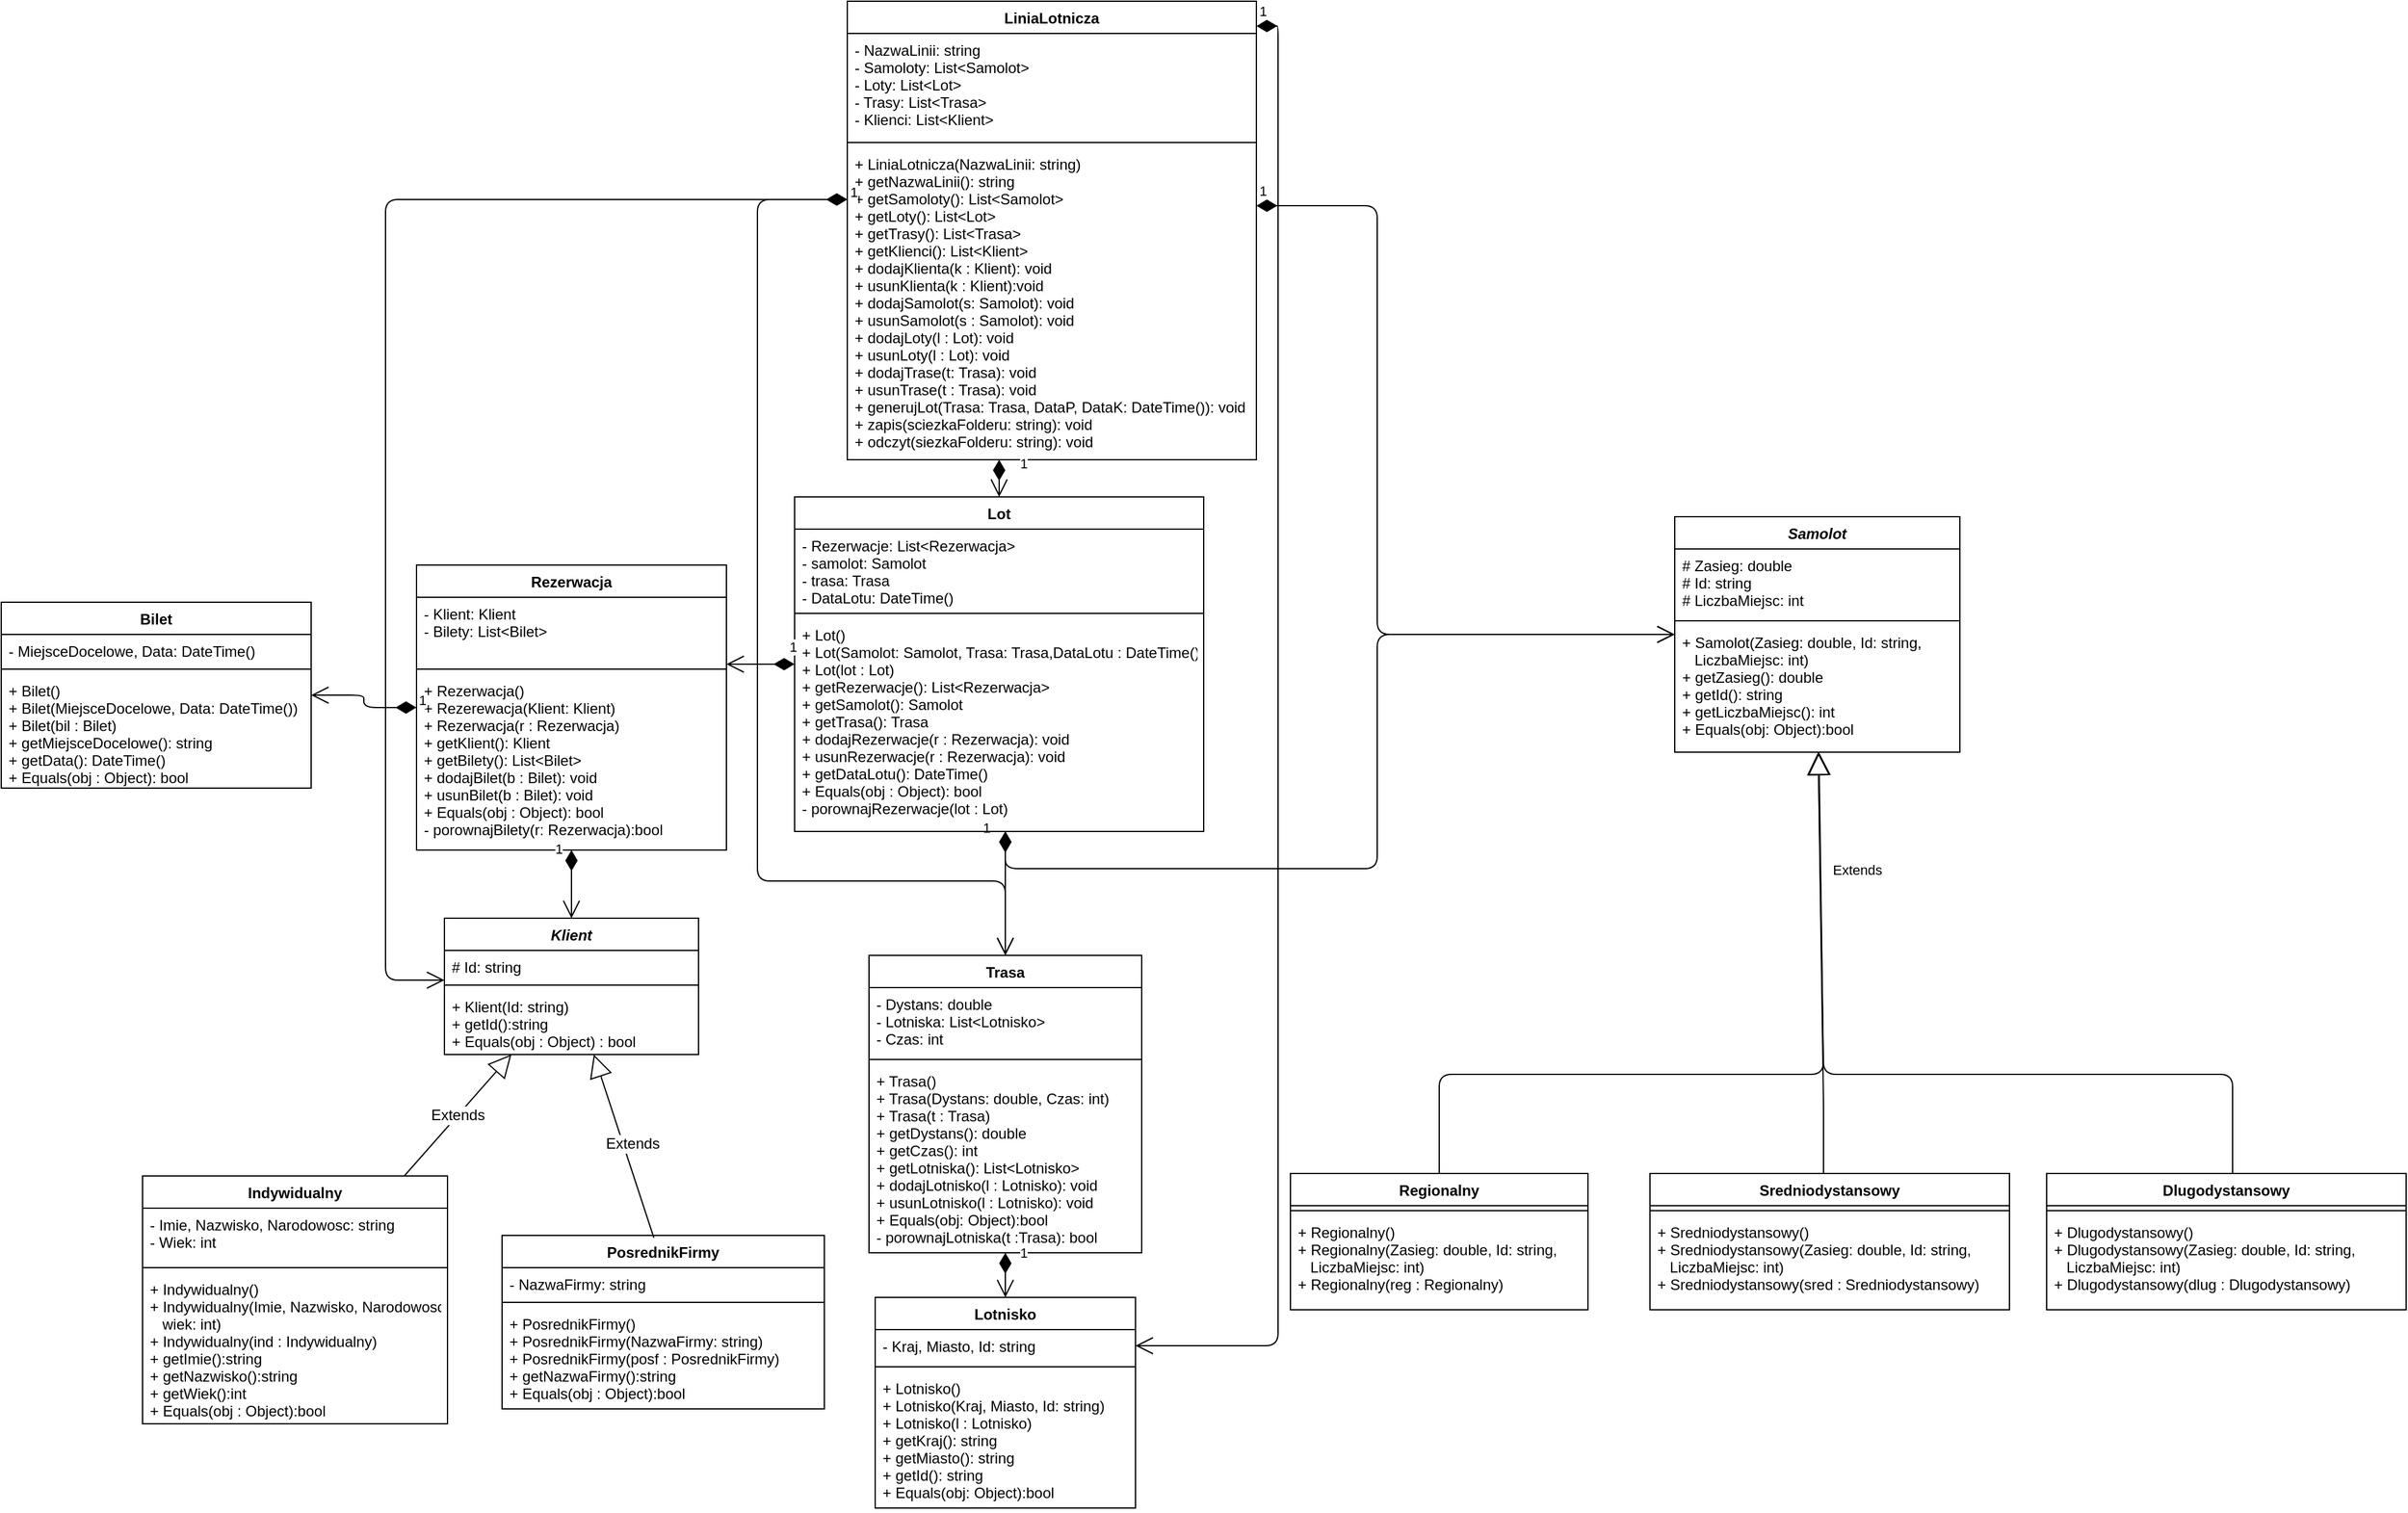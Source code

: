 <mxfile version="14.6.13" type="device"><diagram id="gUPRxtEkVYBRonS2uZD1" name="Strona-1"><mxGraphModel dx="853" dy="1668" grid="1" gridSize="10" guides="1" tooltips="1" connect="1" arrows="1" fold="1" page="1" pageScale="1" pageWidth="827" pageHeight="1169" math="0" shadow="0"><root><mxCell id="0"/><mxCell id="1" parent="0"/><mxCell id="3o0C96NqP7ArP6FN-j6U-1" value="Klient" style="swimlane;fontStyle=3;align=center;verticalAlign=top;childLayout=stackLayout;horizontal=1;startSize=26;horizontalStack=0;resizeParent=1;resizeParentMax=0;resizeLast=0;collapsible=1;marginBottom=0;" parent="1" vertex="1"><mxGeometry x="367.5" y="350" width="205" height="110" as="geometry"/></mxCell><mxCell id="3o0C96NqP7ArP6FN-j6U-2" value="# Id: string" style="text;strokeColor=none;fillColor=none;align=left;verticalAlign=top;spacingLeft=4;spacingRight=4;overflow=hidden;rotatable=0;points=[[0,0.5],[1,0.5]];portConstraint=eastwest;" parent="3o0C96NqP7ArP6FN-j6U-1" vertex="1"><mxGeometry y="26" width="205" height="24" as="geometry"/></mxCell><mxCell id="3o0C96NqP7ArP6FN-j6U-3" value="" style="line;strokeWidth=1;fillColor=none;align=left;verticalAlign=middle;spacingTop=-1;spacingLeft=3;spacingRight=3;rotatable=0;labelPosition=right;points=[];portConstraint=eastwest;" parent="3o0C96NqP7ArP6FN-j6U-1" vertex="1"><mxGeometry y="50" width="205" height="8" as="geometry"/></mxCell><mxCell id="3o0C96NqP7ArP6FN-j6U-4" value="+ Klient(Id: string)&#10;+ getId():string&#10;+ Equals(obj : Object) : bool" style="text;strokeColor=none;fillColor=none;align=left;verticalAlign=top;spacingLeft=4;spacingRight=4;overflow=hidden;rotatable=0;points=[[0,0.5],[1,0.5]];portConstraint=eastwest;" parent="3o0C96NqP7ArP6FN-j6U-1" vertex="1"><mxGeometry y="58" width="205" height="52" as="geometry"/></mxCell><mxCell id="3o0C96NqP7ArP6FN-j6U-32" value="Trasa" style="swimlane;fontStyle=1;align=center;verticalAlign=top;childLayout=stackLayout;horizontal=1;startSize=26;horizontalStack=0;resizeParent=1;resizeParentMax=0;resizeLast=0;collapsible=1;marginBottom=0;rounded=0;sketch=0;" parent="1" vertex="1"><mxGeometry x="710" y="380" width="220" height="240" as="geometry"/></mxCell><mxCell id="3o0C96NqP7ArP6FN-j6U-33" value="- Dystans: double&#10;- Lotniska: List&lt;Lotnisko&gt;&#10;- Czas: int&#10;  " style="text;strokeColor=none;fillColor=none;align=left;verticalAlign=top;spacingLeft=4;spacingRight=4;overflow=hidden;rotatable=0;points=[[0,0.5],[1,0.5]];portConstraint=eastwest;" parent="3o0C96NqP7ArP6FN-j6U-32" vertex="1"><mxGeometry y="26" width="220" height="54" as="geometry"/></mxCell><mxCell id="3o0C96NqP7ArP6FN-j6U-34" value="" style="line;strokeWidth=1;fillColor=none;align=left;verticalAlign=middle;spacingTop=-1;spacingLeft=3;spacingRight=3;rotatable=0;labelPosition=right;points=[];portConstraint=eastwest;" parent="3o0C96NqP7ArP6FN-j6U-32" vertex="1"><mxGeometry y="80" width="220" height="8" as="geometry"/></mxCell><mxCell id="3o0C96NqP7ArP6FN-j6U-35" value="+ Trasa()&#10;+ Trasa(Dystans: double, Czas: int)&#10;+ Trasa(t : Trasa)&#10;+ getDystans(): double&#10;+ getCzas(): int&#10;+ getLotniska(): List&lt;Lotnisko&gt;&#10;+ dodajLotnisko(l : Lotnisko): void &#10;+ usunLotnisko(l : Lotnisko): void &#10;+ Equals(obj: Object):bool&#10;- porownajLotniska(t :Trasa): bool" style="text;strokeColor=none;fillColor=none;align=left;verticalAlign=top;spacingLeft=4;spacingRight=4;overflow=hidden;rotatable=0;points=[[0,0.5],[1,0.5]];portConstraint=eastwest;" parent="3o0C96NqP7ArP6FN-j6U-32" vertex="1"><mxGeometry y="88" width="220" height="152" as="geometry"/></mxCell><mxCell id="3o0C96NqP7ArP6FN-j6U-39" value="1" style="endArrow=open;html=1;endSize=12;startArrow=diamondThin;startSize=14;startFill=1;edgeStyle=orthogonalEdgeStyle;align=left;verticalAlign=bottom;strokeWidth=1;" parent="1" source="3o0C96NqP7ArP6FN-j6U-32" target="3o0C96NqP7ArP6FN-j6U-90" edge="1"><mxGeometry x="-0.5" y="10" relative="1" as="geometry"><mxPoint x="600" y="560" as="sourcePoint"/><mxPoint x="780" y="640" as="targetPoint"/><mxPoint as="offset"/></mxGeometry></mxCell><mxCell id="3o0C96NqP7ArP6FN-j6U-48" value="Samolot" style="swimlane;fontStyle=3;align=center;verticalAlign=top;childLayout=stackLayout;horizontal=1;startSize=26;horizontalStack=0;resizeParent=1;resizeParentMax=0;resizeLast=0;collapsible=1;marginBottom=0;rounded=0;sketch=0;" parent="1" vertex="1"><mxGeometry x="1360" y="26" width="230" height="190" as="geometry"><mxRectangle x="1140" y="390" width="80" height="26" as="alternateBounds"/></mxGeometry></mxCell><mxCell id="3o0C96NqP7ArP6FN-j6U-49" value="# Zasieg: double &#10;# Id: string&#10;# LiczbaMiejsc: int" style="text;strokeColor=none;fillColor=none;align=left;verticalAlign=top;spacingLeft=4;spacingRight=4;overflow=hidden;rotatable=0;points=[[0,0.5],[1,0.5]];portConstraint=eastwest;" parent="3o0C96NqP7ArP6FN-j6U-48" vertex="1"><mxGeometry y="26" width="230" height="54" as="geometry"/></mxCell><mxCell id="3o0C96NqP7ArP6FN-j6U-50" value="" style="line;strokeWidth=1;fillColor=none;align=left;verticalAlign=middle;spacingTop=-1;spacingLeft=3;spacingRight=3;rotatable=0;labelPosition=right;points=[];portConstraint=eastwest;" parent="3o0C96NqP7ArP6FN-j6U-48" vertex="1"><mxGeometry y="80" width="230" height="8" as="geometry"/></mxCell><mxCell id="3o0C96NqP7ArP6FN-j6U-51" value="+ Samolot(Zasieg: double, Id: string, &#10;   LiczbaMiejsc: int) &#10;+ getZasieg(): double&#10;+ getId(): string&#10;+ getLiczbaMiejsc(): int&#10;+ Equals(obj: Object):bool&#10;" style="text;strokeColor=none;fillColor=none;align=left;verticalAlign=top;spacingLeft=4;spacingRight=4;overflow=hidden;rotatable=0;points=[[0,0.5],[1,0.5]];portConstraint=eastwest;" parent="3o0C96NqP7ArP6FN-j6U-48" vertex="1"><mxGeometry y="88" width="230" height="102" as="geometry"/></mxCell><mxCell id="3o0C96NqP7ArP6FN-j6U-73" value="1" style="endArrow=open;html=1;endSize=12;startArrow=diamondThin;startSize=14;startFill=1;edgeStyle=orthogonalEdgeStyle;align=left;verticalAlign=bottom;strokeWidth=1;" parent="1" source="3o0C96NqP7ArP6FN-j6U-104" target="3o0C96NqP7ArP6FN-j6U-32" edge="1"><mxGeometry x="-0.882" y="-20" relative="1" as="geometry"><mxPoint x="820" y="160" as="sourcePoint"/><mxPoint x="790" y="330" as="targetPoint"/><Array as="points"><mxPoint x="820" y="310"/><mxPoint x="820" y="310"/></Array><mxPoint as="offset"/></mxGeometry></mxCell><mxCell id="3o0C96NqP7ArP6FN-j6U-75" value="" style="endArrow=open;html=1;endSize=12;startArrow=diamondThin;startSize=14;startFill=1;edgeStyle=orthogonalEdgeStyle;align=left;verticalAlign=bottom;strokeWidth=1;" parent="1" source="3o0C96NqP7ArP6FN-j6U-104" target="3o0C96NqP7ArP6FN-j6U-48" edge="1"><mxGeometry x="-0.84" y="-40" relative="1" as="geometry"><mxPoint x="900" y="160" as="sourcePoint"/><mxPoint x="1220" y="250" as="targetPoint"/><Array as="points"><mxPoint x="820" y="310"/><mxPoint x="1120" y="310"/></Array><mxPoint as="offset"/></mxGeometry></mxCell><mxCell id="3o0C96NqP7ArP6FN-j6U-81" value="PosrednikFirmy" style="swimlane;fontStyle=1;align=center;verticalAlign=top;childLayout=stackLayout;horizontal=1;startSize=26;horizontalStack=0;resizeParent=1;resizeParentMax=0;resizeLast=0;collapsible=1;marginBottom=0;rounded=0;sketch=0;strokeWidth=1;fontSize=12;" parent="1" vertex="1"><mxGeometry x="414" y="606" width="260" height="140" as="geometry"/></mxCell><mxCell id="3o0C96NqP7ArP6FN-j6U-82" value="- NazwaFirmy: string" style="text;strokeColor=none;fillColor=none;align=left;verticalAlign=top;spacingLeft=4;spacingRight=4;overflow=hidden;rotatable=0;points=[[0,0.5],[1,0.5]];portConstraint=eastwest;" parent="3o0C96NqP7ArP6FN-j6U-81" vertex="1"><mxGeometry y="26" width="260" height="24" as="geometry"/></mxCell><mxCell id="3o0C96NqP7ArP6FN-j6U-83" value="" style="line;strokeWidth=1;fillColor=none;align=left;verticalAlign=middle;spacingTop=-1;spacingLeft=3;spacingRight=3;rotatable=0;labelPosition=right;points=[];portConstraint=eastwest;" parent="3o0C96NqP7ArP6FN-j6U-81" vertex="1"><mxGeometry y="50" width="260" height="8" as="geometry"/></mxCell><mxCell id="3o0C96NqP7ArP6FN-j6U-84" value="+ PosrednikFirmy()&#10;+ PosrednikFirmy(NazwaFirmy: string)&#10;+ PosrednikFirmy(posf : PosrednikFirmy)&#10;+ getNazwaFirmy():string &#10;+ Equals(obj : Object):bool" style="text;strokeColor=none;fillColor=none;align=left;verticalAlign=top;spacingLeft=4;spacingRight=4;overflow=hidden;rotatable=0;points=[[0,0.5],[1,0.5]];portConstraint=eastwest;" parent="3o0C96NqP7ArP6FN-j6U-81" vertex="1"><mxGeometry y="58" width="260" height="82" as="geometry"/></mxCell><mxCell id="3o0C96NqP7ArP6FN-j6U-85" value="Bilet" style="swimlane;fontStyle=1;align=center;verticalAlign=top;childLayout=stackLayout;horizontal=1;startSize=26;horizontalStack=0;resizeParent=1;resizeParentMax=0;resizeLast=0;collapsible=1;marginBottom=0;rounded=0;sketch=0;strokeWidth=1;fontSize=12;" parent="1" vertex="1"><mxGeometry x="10" y="95" width="250" height="150" as="geometry"/></mxCell><mxCell id="3o0C96NqP7ArP6FN-j6U-89" value="- MiejsceDocelowe, Data: DateTime()" style="text;strokeColor=none;fillColor=none;align=left;verticalAlign=top;spacingLeft=4;spacingRight=4;overflow=hidden;rotatable=0;points=[[0,0.5],[1,0.5]];portConstraint=eastwest;" parent="3o0C96NqP7ArP6FN-j6U-85" vertex="1"><mxGeometry y="26" width="250" height="24" as="geometry"/></mxCell><mxCell id="3o0C96NqP7ArP6FN-j6U-87" value="" style="line;strokeWidth=1;fillColor=none;align=left;verticalAlign=middle;spacingTop=-1;spacingLeft=3;spacingRight=3;rotatable=0;labelPosition=right;points=[];portConstraint=eastwest;" parent="3o0C96NqP7ArP6FN-j6U-85" vertex="1"><mxGeometry y="50" width="250" height="8" as="geometry"/></mxCell><mxCell id="3o0C96NqP7ArP6FN-j6U-88" value="+ Bilet()&#10;+ Bilet(MiejsceDocelowe, Data: DateTime())&#10;+ Bilet(bil : Bilet)&#10;+ getMiejsceDocelowe(): string&#10;+ getData(): DateTime()&#10;+ Equals(obj : Object): bool" style="text;strokeColor=none;fillColor=none;align=left;verticalAlign=top;spacingLeft=4;spacingRight=4;overflow=hidden;rotatable=0;points=[[0,0.5],[1,0.5]];portConstraint=eastwest;" parent="3o0C96NqP7ArP6FN-j6U-85" vertex="1"><mxGeometry y="58" width="250" height="92" as="geometry"/></mxCell><mxCell id="3o0C96NqP7ArP6FN-j6U-90" value="Lotnisko" style="swimlane;fontStyle=1;align=center;verticalAlign=top;childLayout=stackLayout;horizontal=1;startSize=26;horizontalStack=0;resizeParent=1;resizeParentMax=0;resizeLast=0;collapsible=1;marginBottom=0;rounded=0;sketch=0;strokeWidth=1;fontSize=12;" parent="1" vertex="1"><mxGeometry x="715" y="656" width="210" height="170" as="geometry"><mxRectangle x="695" y="592" width="80" height="26" as="alternateBounds"/></mxGeometry></mxCell><mxCell id="3o0C96NqP7ArP6FN-j6U-91" value="- Kraj, Miasto, Id: string" style="text;strokeColor=none;fillColor=none;align=left;verticalAlign=top;spacingLeft=4;spacingRight=4;overflow=hidden;rotatable=0;points=[[0,0.5],[1,0.5]];portConstraint=eastwest;" parent="3o0C96NqP7ArP6FN-j6U-90" vertex="1"><mxGeometry y="26" width="210" height="26" as="geometry"/></mxCell><mxCell id="3o0C96NqP7ArP6FN-j6U-92" value="" style="line;strokeWidth=1;fillColor=none;align=left;verticalAlign=middle;spacingTop=-1;spacingLeft=3;spacingRight=3;rotatable=0;labelPosition=right;points=[];portConstraint=eastwest;" parent="3o0C96NqP7ArP6FN-j6U-90" vertex="1"><mxGeometry y="52" width="210" height="8" as="geometry"/></mxCell><mxCell id="3o0C96NqP7ArP6FN-j6U-93" value="+ Lotnisko()&#10;+ Lotnisko(Kraj, Miasto, Id: string)&#10;+ Lotnisko(l : Lotnisko)&#10;+ getKraj(): string&#10;+ getMiasto(): string&#10;+ getId(): string&#10;+ Equals(obj: Object):bool" style="text;strokeColor=none;fillColor=none;align=left;verticalAlign=top;spacingLeft=4;spacingRight=4;overflow=hidden;rotatable=0;points=[[0,0.5],[1,0.5]];portConstraint=eastwest;" parent="3o0C96NqP7ArP6FN-j6U-90" vertex="1"><mxGeometry y="60" width="210" height="110" as="geometry"/></mxCell><mxCell id="3o0C96NqP7ArP6FN-j6U-104" value="Lot" style="swimlane;fontStyle=1;align=center;verticalAlign=top;childLayout=stackLayout;horizontal=1;startSize=26;horizontalStack=0;resizeParent=1;resizeParentMax=0;resizeLast=0;collapsible=1;marginBottom=0;rounded=0;sketch=0;strokeWidth=1;fontSize=12;" parent="1" vertex="1"><mxGeometry x="650" y="10" width="330" height="270" as="geometry"/></mxCell><mxCell id="3o0C96NqP7ArP6FN-j6U-105" value="- Rezerwacje: List&lt;Rezerwacja&gt;&#10;- samolot: Samolot&#10;- trasa: Trasa&#10;- DataLotu: DateTime()&#10;" style="text;strokeColor=none;fillColor=none;align=left;verticalAlign=top;spacingLeft=4;spacingRight=4;overflow=hidden;rotatable=0;points=[[0,0.5],[1,0.5]];portConstraint=eastwest;" parent="3o0C96NqP7ArP6FN-j6U-104" vertex="1"><mxGeometry y="26" width="330" height="64" as="geometry"/></mxCell><mxCell id="3o0C96NqP7ArP6FN-j6U-106" value="" style="line;strokeWidth=1;fillColor=none;align=left;verticalAlign=middle;spacingTop=-1;spacingLeft=3;spacingRight=3;rotatable=0;labelPosition=right;points=[];portConstraint=eastwest;" parent="3o0C96NqP7ArP6FN-j6U-104" vertex="1"><mxGeometry y="90" width="330" height="8" as="geometry"/></mxCell><mxCell id="3o0C96NqP7ArP6FN-j6U-107" value="+ Lot()&#10;+ Lot(Samolot: Samolot, Trasa: Trasa,DataLotu : DateTime())&#10;+ Lot(lot : Lot)&#10;+ getRezerwacje(): List&lt;Rezerwacja&gt;&#10;+ getSamolot(): Samolot&#10;+ getTrasa(): Trasa&#10;+ dodajRezerwacje(r : Rezerwacja): void&#10;+ usunRezerwacje(r : Rezerwacja): void  &#10;+ getDataLotu(): DateTime()&#10;+ Equals(obj : Object): bool&#10;- porownajRezerwacje(lot : Lot)&#10;" style="text;strokeColor=none;fillColor=none;align=left;verticalAlign=top;spacingLeft=4;spacingRight=4;overflow=hidden;rotatable=0;points=[[0,0.5],[1,0.5]];portConstraint=eastwest;" parent="3o0C96NqP7ArP6FN-j6U-104" vertex="1"><mxGeometry y="98" width="330" height="172" as="geometry"/></mxCell><mxCell id="3o0C96NqP7ArP6FN-j6U-108" value="Extends" style="endArrow=block;endSize=16;endFill=0;html=1;strokeWidth=1;fontSize=12;exitX=0.471;exitY=0.014;exitDx=0;exitDy=0;exitPerimeter=0;" parent="1" source="3o0C96NqP7ArP6FN-j6U-81" target="3o0C96NqP7ArP6FN-j6U-1" edge="1"><mxGeometry x="-0.005" y="-7" width="160" relative="1" as="geometry"><mxPoint x="370" y="580" as="sourcePoint"/><mxPoint x="530" y="580" as="targetPoint"/><Array as="points"/><mxPoint as="offset"/></mxGeometry></mxCell><mxCell id="3o0C96NqP7ArP6FN-j6U-111" value="Extends" style="endArrow=block;endSize=16;endFill=0;html=1;strokeWidth=1;fontSize=12;" parent="1" source="6a8kHLtSRbnYGUjWeSgL-5" target="3o0C96NqP7ArP6FN-j6U-1" edge="1"><mxGeometry width="160" relative="1" as="geometry"><mxPoint x="352.685" y="616" as="sourcePoint"/><mxPoint x="350" y="610" as="targetPoint"/></mxGeometry></mxCell><mxCell id="3o0C96NqP7ArP6FN-j6U-112" value="Extends" style="endArrow=block;endSize=16;endFill=0;html=1;strokeWidth=1;exitX=0.5;exitY=0;exitDx=0;exitDy=0;" parent="1" target="3o0C96NqP7ArP6FN-j6U-48" edge="1"><mxGeometry x="0.708" y="-29" width="160" relative="1" as="geometry"><mxPoint x="1170" y="556" as="sourcePoint"/><mxPoint x="1210" y="376" as="targetPoint"/><Array as="points"><mxPoint x="1170" y="476"/><mxPoint x="1480" y="476"/></Array><mxPoint as="offset"/></mxGeometry></mxCell><mxCell id="0BFCSyAXplGSVFQe5HB0-1" value="Rezerwacja" style="swimlane;fontStyle=1;align=center;verticalAlign=top;childLayout=stackLayout;horizontal=1;startSize=26;horizontalStack=0;resizeParent=1;resizeParentMax=0;resizeLast=0;collapsible=1;marginBottom=0;" parent="1" vertex="1"><mxGeometry x="345" y="65" width="250" height="230" as="geometry"/></mxCell><mxCell id="0BFCSyAXplGSVFQe5HB0-2" value="- Klient: Klient&#10;- Bilety: List&lt;Bilet&gt;" style="text;strokeColor=none;fillColor=none;align=left;verticalAlign=top;spacingLeft=4;spacingRight=4;overflow=hidden;rotatable=0;points=[[0,0.5],[1,0.5]];portConstraint=eastwest;" parent="0BFCSyAXplGSVFQe5HB0-1" vertex="1"><mxGeometry y="26" width="250" height="54" as="geometry"/></mxCell><mxCell id="0BFCSyAXplGSVFQe5HB0-3" value="" style="line;strokeWidth=1;fillColor=none;align=left;verticalAlign=middle;spacingTop=-1;spacingLeft=3;spacingRight=3;rotatable=0;labelPosition=right;points=[];portConstraint=eastwest;" parent="0BFCSyAXplGSVFQe5HB0-1" vertex="1"><mxGeometry y="80" width="250" height="8" as="geometry"/></mxCell><mxCell id="0BFCSyAXplGSVFQe5HB0-4" value="+ Rezerwacja()&#10;+ Rezerewacja(Klient: Klient)&#10;+ Rezerwacja(r : Rezerwacja)&#10;+ getKlient(): Klient&#10;+ getBilety(): List&lt;Bilet&gt;&#10;+ dodajBilet(b : Bilet): void&#10;+ usunBilet(b : Bilet): void&#10;+ Equals(obj : Object): bool&#10;- porownajBilety(r: Rezerwacja):bool" style="text;strokeColor=none;fillColor=none;align=left;verticalAlign=top;spacingLeft=4;spacingRight=4;overflow=hidden;rotatable=0;points=[[0,0.5],[1,0.5]];portConstraint=eastwest;" parent="0BFCSyAXplGSVFQe5HB0-1" vertex="1"><mxGeometry y="88" width="250" height="142" as="geometry"/></mxCell><mxCell id="0BFCSyAXplGSVFQe5HB0-5" value="1" style="endArrow=open;html=1;endSize=12;startArrow=diamondThin;startSize=14;startFill=1;edgeStyle=orthogonalEdgeStyle;align=left;verticalAlign=bottom;" parent="1" source="0BFCSyAXplGSVFQe5HB0-1" target="3o0C96NqP7ArP6FN-j6U-1" edge="1"><mxGeometry x="-0.714" y="-15" relative="1" as="geometry"><mxPoint x="370" y="280" as="sourcePoint"/><mxPoint x="470" y="320" as="targetPoint"/><mxPoint as="offset"/></mxGeometry></mxCell><mxCell id="0BFCSyAXplGSVFQe5HB0-6" value="1" style="endArrow=open;html=1;endSize=12;startArrow=diamondThin;startSize=14;startFill=1;edgeStyle=orthogonalEdgeStyle;align=left;verticalAlign=bottom;" parent="1" source="3o0C96NqP7ArP6FN-j6U-104" target="0BFCSyAXplGSVFQe5HB0-1" edge="1"><mxGeometry x="-0.778" y="-5" relative="1" as="geometry"><mxPoint x="450" y="119.5" as="sourcePoint"/><mxPoint x="610" y="119.5" as="targetPoint"/><Array as="points"><mxPoint x="590" y="155"/><mxPoint x="590" y="155"/></Array><mxPoint as="offset"/></mxGeometry></mxCell><mxCell id="0BFCSyAXplGSVFQe5HB0-10" value="LiniaLotnicza" style="swimlane;fontStyle=1;align=center;verticalAlign=top;childLayout=stackLayout;horizontal=1;startSize=26;horizontalStack=0;resizeParent=1;resizeParentMax=0;resizeLast=0;collapsible=1;marginBottom=0;" parent="1" vertex="1"><mxGeometry x="692.5" y="-390" width="330" height="370" as="geometry"/></mxCell><mxCell id="0BFCSyAXplGSVFQe5HB0-11" value="- NazwaLinii: string&#10;- Samoloty: List&lt;Samolot&gt;&#10;- Loty: List&lt;Lot&gt;&#10;- Trasy: List&lt;Trasa&gt;&#10;- Klienci: List&lt;Klient&gt;" style="text;strokeColor=none;fillColor=none;align=left;verticalAlign=top;spacingLeft=4;spacingRight=4;overflow=hidden;rotatable=0;points=[[0,0.5],[1,0.5]];portConstraint=eastwest;" parent="0BFCSyAXplGSVFQe5HB0-10" vertex="1"><mxGeometry y="26" width="330" height="84" as="geometry"/></mxCell><mxCell id="0BFCSyAXplGSVFQe5HB0-12" value="" style="line;strokeWidth=1;fillColor=none;align=left;verticalAlign=middle;spacingTop=-1;spacingLeft=3;spacingRight=3;rotatable=0;labelPosition=right;points=[];portConstraint=eastwest;" parent="0BFCSyAXplGSVFQe5HB0-10" vertex="1"><mxGeometry y="110" width="330" height="8" as="geometry"/></mxCell><mxCell id="0BFCSyAXplGSVFQe5HB0-13" value="+ LiniaLotnicza(NazwaLinii: string)&#10;+ getNazwaLinii(): string&#10;+ getSamoloty(): List&lt;Samolot&gt;&#10;+ getLoty(): List&lt;Lot&gt;&#10;+ getTrasy(): List&lt;Trasa&gt;&#10;+ getKlienci(): List&lt;Klient&gt;&#10;+ dodajKlienta(k : Klient): void&#10;+ usunKlienta(k : Klient):void &#10;+ dodajSamolot(s: Samolot): void&#10;+ usunSamolot(s : Samolot): void&#10;+ dodajLoty(l : Lot): void&#10;+ usunLoty(l : Lot): void&#10;+ dodajTrase(t: Trasa): void&#10;+ usunTrase(t : Trasa): void&#10;+ generujLot(Trasa: Trasa, DataP, DataK: DateTime()): void&#10;+ zapis(sciezkaFolderu: string): void&#10;+ odczyt(siezkaFolderu: string): void" style="text;strokeColor=none;fillColor=none;align=left;verticalAlign=top;spacingLeft=4;spacingRight=4;overflow=hidden;rotatable=0;points=[[0,0.5],[1,0.5]];portConstraint=eastwest;" parent="0BFCSyAXplGSVFQe5HB0-10" vertex="1"><mxGeometry y="118" width="330" height="252" as="geometry"/></mxCell><mxCell id="0BFCSyAXplGSVFQe5HB0-16" value="1" style="endArrow=open;html=1;endSize=12;startArrow=diamondThin;startSize=14;startFill=1;edgeStyle=orthogonalEdgeStyle;align=left;verticalAlign=bottom;" parent="1" source="0BFCSyAXplGSVFQe5HB0-10" target="3o0C96NqP7ArP6FN-j6U-104" edge="1"><mxGeometry x="-0.2" y="15" relative="1" as="geometry"><mxPoint x="780" y="-10" as="sourcePoint"/><mxPoint x="905" y="-40" as="targetPoint"/><Array as="points"><mxPoint x="815" y="-10"/><mxPoint x="815" y="-10"/></Array><mxPoint as="offset"/></mxGeometry></mxCell><mxCell id="0BFCSyAXplGSVFQe5HB0-17" value="1" style="endArrow=open;html=1;endSize=12;startArrow=diamondThin;startSize=14;startFill=1;edgeStyle=orthogonalEdgeStyle;align=left;verticalAlign=bottom;" parent="1" source="0BFCSyAXplGSVFQe5HB0-10" target="3o0C96NqP7ArP6FN-j6U-48" edge="1"><mxGeometry x="-1" y="3" relative="1" as="geometry"><mxPoint x="990" y="-1" as="sourcePoint"/><mxPoint x="1150" y="-1" as="targetPoint"/><Array as="points"><mxPoint x="1120" y="-225"/></Array></mxGeometry></mxCell><mxCell id="0BFCSyAXplGSVFQe5HB0-20" value="1" style="endArrow=open;html=1;endSize=12;startArrow=diamondThin;startSize=14;startFill=1;edgeStyle=orthogonalEdgeStyle;align=left;verticalAlign=bottom;" parent="1" source="0BFCSyAXplGSVFQe5HB0-1" target="3o0C96NqP7ArP6FN-j6U-85" edge="1"><mxGeometry x="-1" y="3" relative="1" as="geometry"><mxPoint x="180" y="100" as="sourcePoint"/><mxPoint x="340" y="100" as="targetPoint"/></mxGeometry></mxCell><mxCell id="sznI8hXMe9m9r2P55SGz-1" value="1" style="endArrow=open;html=1;endSize=12;startArrow=diamondThin;startSize=14;startFill=1;edgeStyle=orthogonalEdgeStyle;align=left;verticalAlign=bottom;" parent="1" source="0BFCSyAXplGSVFQe5HB0-13" target="3o0C96NqP7ArP6FN-j6U-32" edge="1"><mxGeometry x="-1" y="3" relative="1" as="geometry"><mxPoint x="520" y="-20" as="sourcePoint"/><mxPoint x="680" y="-20" as="targetPoint"/><Array as="points"><mxPoint x="620" y="-230"/><mxPoint x="620" y="320"/><mxPoint x="820" y="320"/></Array></mxGeometry></mxCell><mxCell id="6a8kHLtSRbnYGUjWeSgL-5" value="Indywidualny" style="swimlane;fontStyle=1;align=center;verticalAlign=top;childLayout=stackLayout;horizontal=1;startSize=26;horizontalStack=0;resizeParent=1;resizeParentMax=0;resizeLast=0;collapsible=1;marginBottom=0;" parent="1" vertex="1"><mxGeometry x="124" y="558" width="246" height="200" as="geometry"/></mxCell><mxCell id="6a8kHLtSRbnYGUjWeSgL-6" value="- Imie, Nazwisko, Narodowosc: string&#10;- Wiek: int" style="text;strokeColor=none;fillColor=none;align=left;verticalAlign=top;spacingLeft=4;spacingRight=4;overflow=hidden;rotatable=0;points=[[0,0.5],[1,0.5]];portConstraint=eastwest;" parent="6a8kHLtSRbnYGUjWeSgL-5" vertex="1"><mxGeometry y="26" width="246" height="44" as="geometry"/></mxCell><mxCell id="6a8kHLtSRbnYGUjWeSgL-7" value="" style="line;strokeWidth=1;fillColor=none;align=left;verticalAlign=middle;spacingTop=-1;spacingLeft=3;spacingRight=3;rotatable=0;labelPosition=right;points=[];portConstraint=eastwest;" parent="6a8kHLtSRbnYGUjWeSgL-5" vertex="1"><mxGeometry y="70" width="246" height="8" as="geometry"/></mxCell><mxCell id="6a8kHLtSRbnYGUjWeSgL-8" value="+ Indywidualny()&#10;+ Indywidualny(Imie, Nazwisko, Narodowosc: string,&#10;   wiek: int)&#10;+ Indywidualny(ind : Indywidualny)&#10;+ getImie():string&#10;+ getNazwisko():string&#10;+ getWiek():int&#10;+ Equals(obj : Object):bool" style="text;strokeColor=none;fillColor=none;align=left;verticalAlign=top;spacingLeft=4;spacingRight=4;overflow=hidden;rotatable=0;points=[[0,0.5],[1,0.5]];portConstraint=eastwest;" parent="6a8kHLtSRbnYGUjWeSgL-5" vertex="1"><mxGeometry y="78" width="246" height="122" as="geometry"/></mxCell><mxCell id="6a8kHLtSRbnYGUjWeSgL-9" value="1" style="endArrow=open;html=1;endSize=12;startArrow=diamondThin;startSize=14;startFill=1;edgeStyle=orthogonalEdgeStyle;align=left;verticalAlign=bottom;" parent="1" source="0BFCSyAXplGSVFQe5HB0-10" target="3o0C96NqP7ArP6FN-j6U-1" edge="1"><mxGeometry x="-1" y="3" relative="1" as="geometry"><mxPoint x="240" y="310" as="sourcePoint"/><mxPoint x="400" y="310" as="targetPoint"/><Array as="points"><mxPoint x="320" y="-230"/><mxPoint x="320" y="400"/></Array></mxGeometry></mxCell><mxCell id="6a8kHLtSRbnYGUjWeSgL-10" value="1" style="endArrow=open;html=1;endSize=12;startArrow=diamondThin;startSize=14;startFill=1;edgeStyle=orthogonalEdgeStyle;align=left;verticalAlign=bottom;" parent="1" source="0BFCSyAXplGSVFQe5HB0-10" target="3o0C96NqP7ArP6FN-j6U-90" edge="1"><mxGeometry x="-1" y="3" relative="1" as="geometry"><mxPoint x="990" y="250" as="sourcePoint"/><mxPoint x="1150" y="250" as="targetPoint"/><Array as="points"><mxPoint x="1040" y="-370"/><mxPoint x="1040" y="695"/></Array></mxGeometry></mxCell><mxCell id="bpqNtgLcvPdgHOvCxp-r-3" value="Regionalny" style="swimlane;fontStyle=1;align=center;verticalAlign=top;childLayout=stackLayout;horizontal=1;startSize=26;horizontalStack=0;resizeParent=1;resizeParentMax=0;resizeLast=0;collapsible=1;marginBottom=0;" parent="1" vertex="1"><mxGeometry x="1050" y="556" width="240" height="110" as="geometry"/></mxCell><mxCell id="bpqNtgLcvPdgHOvCxp-r-5" value="" style="line;strokeWidth=1;fillColor=none;align=left;verticalAlign=middle;spacingTop=-1;spacingLeft=3;spacingRight=3;rotatable=0;labelPosition=right;points=[];portConstraint=eastwest;" parent="bpqNtgLcvPdgHOvCxp-r-3" vertex="1"><mxGeometry y="26" width="240" height="8" as="geometry"/></mxCell><mxCell id="bpqNtgLcvPdgHOvCxp-r-6" value="+ Regionalny()&#10;+ Regionalny(Zasieg: double, Id: string,&#10;   LiczbaMiejsc: int)&#10;+ Regionalny(reg : Regionalny)&#10;" style="text;strokeColor=none;fillColor=none;align=left;verticalAlign=top;spacingLeft=4;spacingRight=4;overflow=hidden;rotatable=0;points=[[0,0.5],[1,0.5]];portConstraint=eastwest;" parent="bpqNtgLcvPdgHOvCxp-r-3" vertex="1"><mxGeometry y="34" width="240" height="76" as="geometry"/></mxCell><mxCell id="bpqNtgLcvPdgHOvCxp-r-7" value="Sredniodystansowy" style="swimlane;fontStyle=1;align=center;verticalAlign=top;childLayout=stackLayout;horizontal=1;startSize=26;horizontalStack=0;resizeParent=1;resizeParentMax=0;resizeLast=0;collapsible=1;marginBottom=0;" parent="1" vertex="1"><mxGeometry x="1340" y="556" width="290" height="110" as="geometry"/></mxCell><mxCell id="bpqNtgLcvPdgHOvCxp-r-8" value="" style="line;strokeWidth=1;fillColor=none;align=left;verticalAlign=middle;spacingTop=-1;spacingLeft=3;spacingRight=3;rotatable=0;labelPosition=right;points=[];portConstraint=eastwest;" parent="bpqNtgLcvPdgHOvCxp-r-7" vertex="1"><mxGeometry y="26" width="290" height="8" as="geometry"/></mxCell><mxCell id="bpqNtgLcvPdgHOvCxp-r-9" value="+ Sredniodystansowy()&#10;+ Sredniodystansowy(Zasieg: double, Id: string,&#10;   LiczbaMiejsc: int)&#10;+ Sredniodystansowy(sred : Sredniodystansowy)&#10;&#10;" style="text;strokeColor=none;fillColor=none;align=left;verticalAlign=top;spacingLeft=4;spacingRight=4;overflow=hidden;rotatable=0;points=[[0,0.5],[1,0.5]];portConstraint=eastwest;" parent="bpqNtgLcvPdgHOvCxp-r-7" vertex="1"><mxGeometry y="34" width="290" height="76" as="geometry"/></mxCell><mxCell id="bpqNtgLcvPdgHOvCxp-r-10" value="Dlugodystansowy" style="swimlane;fontStyle=1;align=center;verticalAlign=top;childLayout=stackLayout;horizontal=1;startSize=26;horizontalStack=0;resizeParent=1;resizeParentMax=0;resizeLast=0;collapsible=1;marginBottom=0;" parent="1" vertex="1"><mxGeometry x="1660" y="556" width="290" height="110" as="geometry"/></mxCell><mxCell id="bpqNtgLcvPdgHOvCxp-r-11" value="" style="line;strokeWidth=1;fillColor=none;align=left;verticalAlign=middle;spacingTop=-1;spacingLeft=3;spacingRight=3;rotatable=0;labelPosition=right;points=[];portConstraint=eastwest;" parent="bpqNtgLcvPdgHOvCxp-r-10" vertex="1"><mxGeometry y="26" width="290" height="8" as="geometry"/></mxCell><mxCell id="bpqNtgLcvPdgHOvCxp-r-12" value="+ Dlugodystansowy()&#10;+ Dlugodystansowy(Zasieg: double, Id: string,&#10;   LiczbaMiejsc: int)&#10;+ Dlugodystansowy(dlug : Dlugodystansowy)&#10;&#10;" style="text;strokeColor=none;fillColor=none;align=left;verticalAlign=top;spacingLeft=4;spacingRight=4;overflow=hidden;rotatable=0;points=[[0,0.5],[1,0.5]];portConstraint=eastwest;" parent="bpqNtgLcvPdgHOvCxp-r-10" vertex="1"><mxGeometry y="34" width="290" height="76" as="geometry"/></mxCell><mxCell id="bpqNtgLcvPdgHOvCxp-r-15" value="" style="endArrow=block;endSize=16;endFill=0;html=1;strokeWidth=1;exitX=0.5;exitY=0;exitDx=0;exitDy=0;" parent="1" target="3o0C96NqP7ArP6FN-j6U-51" edge="1"><mxGeometry x="-0.033" y="54" width="160" relative="1" as="geometry"><mxPoint x="1480" y="556" as="sourcePoint"/><mxPoint x="1792.947" y="378" as="targetPoint"/><Array as="points"><mxPoint x="1480" y="500"/></Array><mxPoint as="offset"/></mxGeometry></mxCell><mxCell id="bpqNtgLcvPdgHOvCxp-r-16" value="" style="endArrow=block;endSize=16;endFill=0;html=1;strokeWidth=1;exitX=0.5;exitY=0;exitDx=0;exitDy=0;" parent="1" target="3o0C96NqP7ArP6FN-j6U-51" edge="1"><mxGeometry x="-0.033" y="54" width="160" relative="1" as="geometry"><mxPoint x="1810" y="556" as="sourcePoint"/><mxPoint x="1813.904" y="354" as="targetPoint"/><Array as="points"><mxPoint x="1810" y="476"/><mxPoint x="1480" y="476"/></Array><mxPoint as="offset"/></mxGeometry></mxCell></root></mxGraphModel></diagram></mxfile>